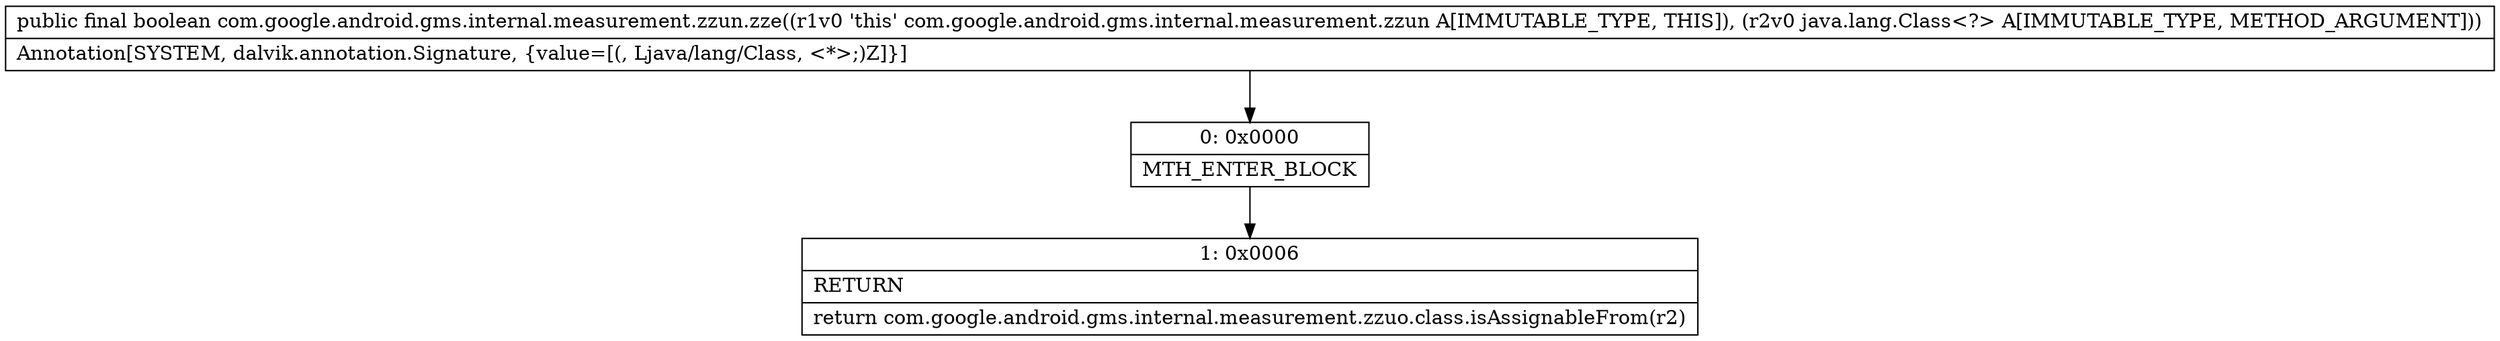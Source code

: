 digraph "CFG forcom.google.android.gms.internal.measurement.zzun.zze(Ljava\/lang\/Class;)Z" {
Node_0 [shape=record,label="{0\:\ 0x0000|MTH_ENTER_BLOCK\l}"];
Node_1 [shape=record,label="{1\:\ 0x0006|RETURN\l|return com.google.android.gms.internal.measurement.zzuo.class.isAssignableFrom(r2)\l}"];
MethodNode[shape=record,label="{public final boolean com.google.android.gms.internal.measurement.zzun.zze((r1v0 'this' com.google.android.gms.internal.measurement.zzun A[IMMUTABLE_TYPE, THIS]), (r2v0 java.lang.Class\<?\> A[IMMUTABLE_TYPE, METHOD_ARGUMENT]))  | Annotation[SYSTEM, dalvik.annotation.Signature, \{value=[(, Ljava\/lang\/Class, \<*\>;)Z]\}]\l}"];
MethodNode -> Node_0;
Node_0 -> Node_1;
}

